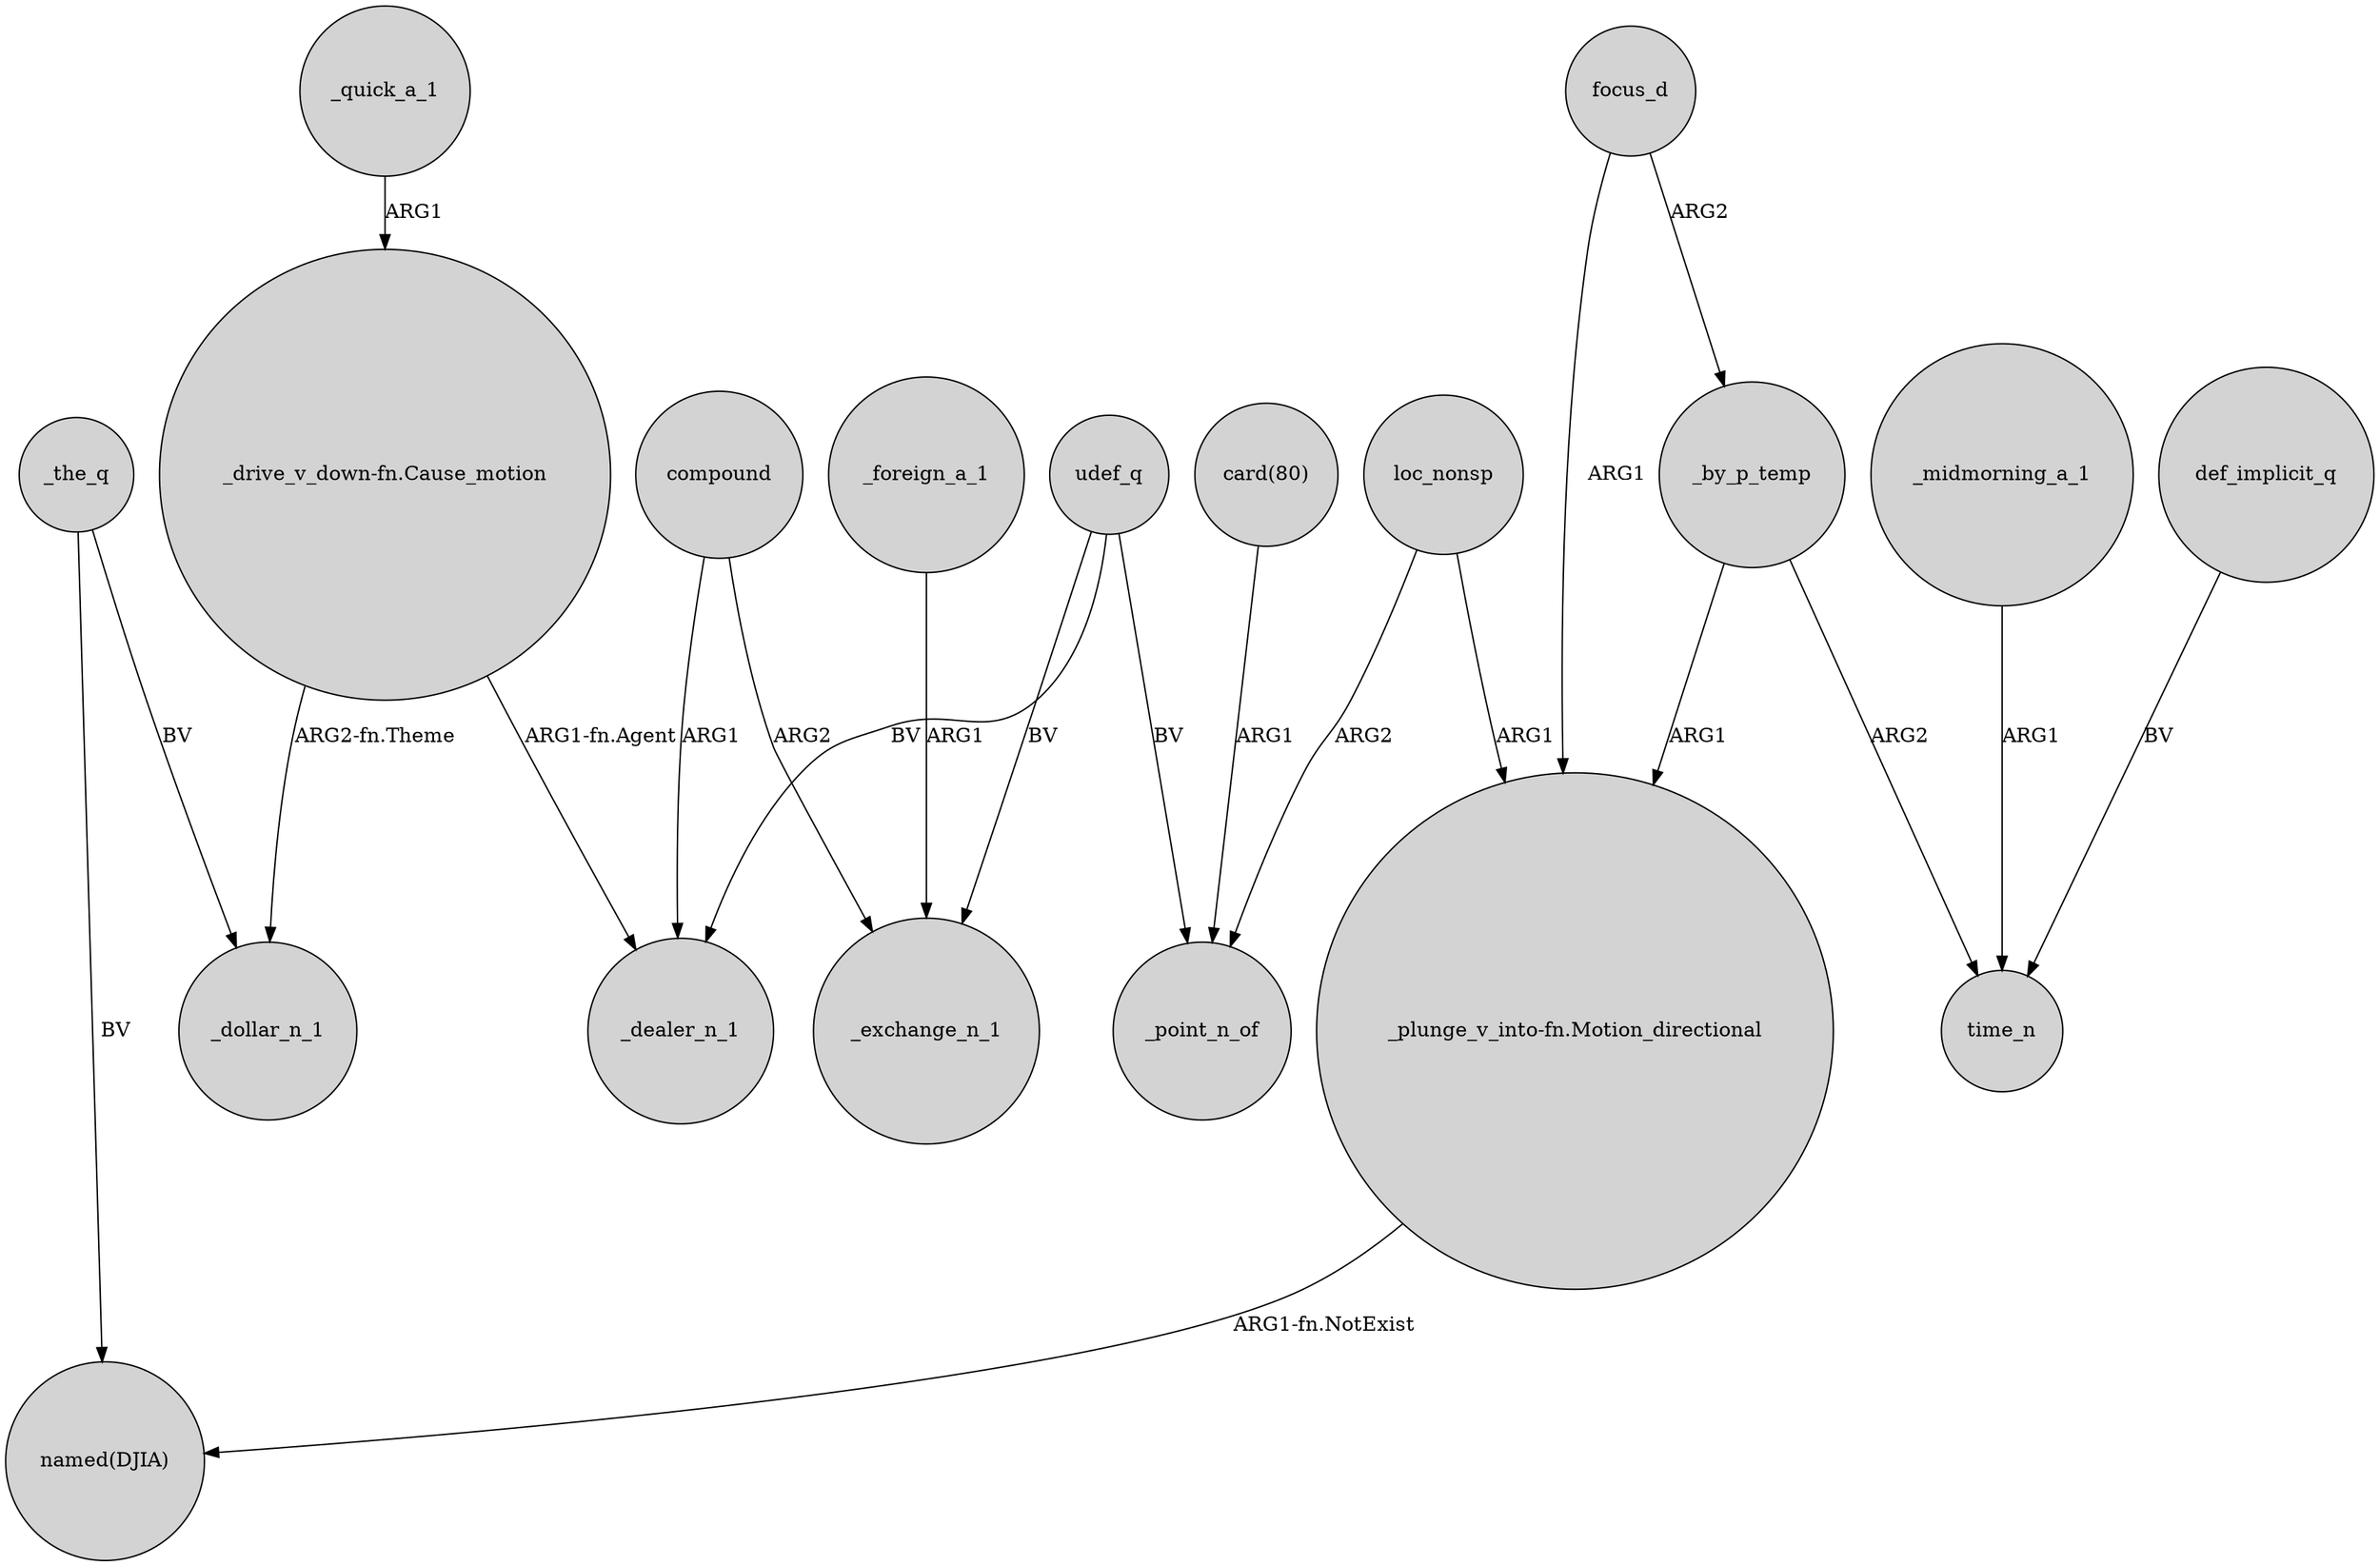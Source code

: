 digraph {
	node [shape=circle style=filled]
	loc_nonsp -> "_plunge_v_into-fn.Motion_directional" [label=ARG1]
	loc_nonsp -> _point_n_of [label=ARG2]
	_the_q -> "named(DJIA)" [label=BV]
	_foreign_a_1 -> _exchange_n_1 [label=ARG1]
	_quick_a_1 -> "_drive_v_down-fn.Cause_motion" [label=ARG1]
	_the_q -> _dollar_n_1 [label=BV]
	"card(80)" -> _point_n_of [label=ARG1]
	compound -> _dealer_n_1 [label=ARG1]
	_midmorning_a_1 -> time_n [label=ARG1]
	compound -> _exchange_n_1 [label=ARG2]
	focus_d -> "_plunge_v_into-fn.Motion_directional" [label=ARG1]
	_by_p_temp -> "_plunge_v_into-fn.Motion_directional" [label=ARG1]
	"_drive_v_down-fn.Cause_motion" -> _dealer_n_1 [label="ARG1-fn.Agent"]
	udef_q -> _dealer_n_1 [label=BV]
	_by_p_temp -> time_n [label=ARG2]
	udef_q -> _exchange_n_1 [label=BV]
	focus_d -> _by_p_temp [label=ARG2]
	"_drive_v_down-fn.Cause_motion" -> _dollar_n_1 [label="ARG2-fn.Theme"]
	"_plunge_v_into-fn.Motion_directional" -> "named(DJIA)" [label="ARG1-fn.NotExist"]
	def_implicit_q -> time_n [label=BV]
	udef_q -> _point_n_of [label=BV]
}
